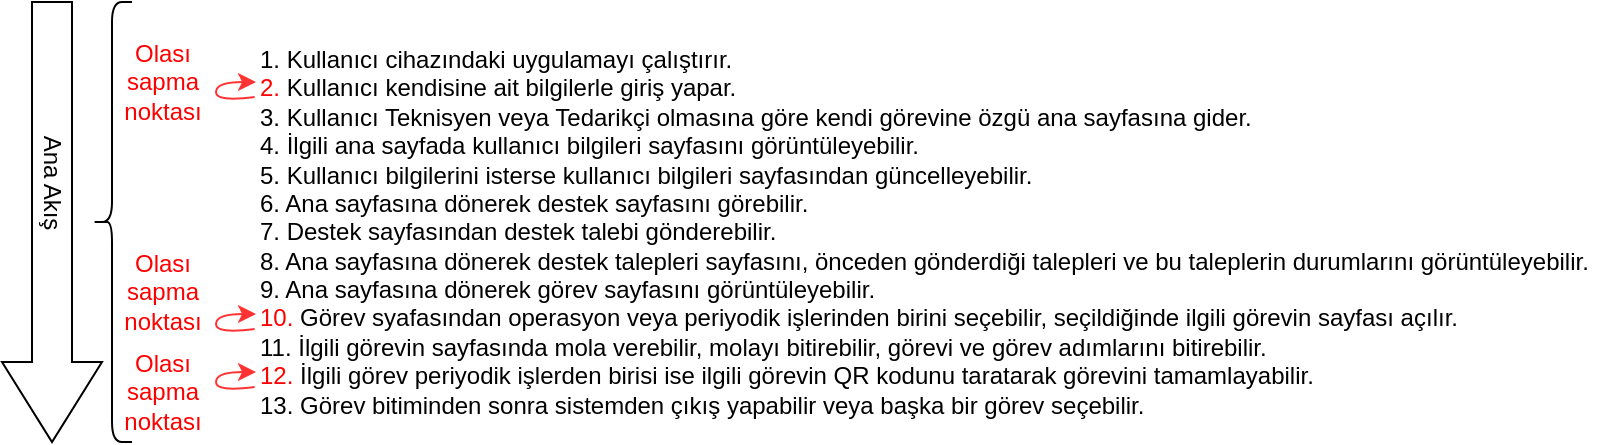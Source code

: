<mxfile version="18.0.1" type="device"><diagram id="ABUQbpW2NpHt7xh1691g" name="Sayfa -1"><mxGraphModel dx="918" dy="721" grid="1" gridSize="10" guides="1" tooltips="1" connect="1" arrows="1" fold="1" page="1" pageScale="1" pageWidth="827" pageHeight="1169" math="0" shadow="0"><root><mxCell id="0"/><mxCell id="1" parent="0"/><mxCell id="wCBV4kC1KiI1mC1PXVW9-2" value="" style="html=1;shadow=0;dashed=0;align=center;verticalAlign=middle;shape=mxgraph.arrows2.arrow;dy=0.6;dx=40;notch=0;direction=south;" vertex="1" parent="1"><mxGeometry x="20" y="40" width="50" height="220" as="geometry"/></mxCell><mxCell id="wCBV4kC1KiI1mC1PXVW9-3" value="" style="shape=curlyBracket;whiteSpace=wrap;html=1;rounded=1;" vertex="1" parent="1"><mxGeometry x="65" y="40" width="20" height="220" as="geometry"/></mxCell><mxCell id="wCBV4kC1KiI1mC1PXVW9-8" value="&lt;div&gt;1. Kullanıcı cihazındaki uygulamayı çalıştırır.&lt;/div&gt;&lt;div&gt;&lt;font color=&quot;#ff0000&quot;&gt;2.&lt;/font&gt; Kullanıcı kendisine ait bilgilerle giriş yapar.&lt;/div&gt;&lt;div&gt;3. Kullanıcı Teknisyen veya Tedarikçi olmasına göre kendi görevine özgü ana sayfasına gider.&lt;/div&gt;&lt;div&gt;4. İlgili ana sayfada kullanıcı bilgileri sayfasını görüntüleyebilir.&lt;/div&gt;&lt;div&gt;5. Kullanıcı bilgilerini isterse kullanıcı bilgileri sayfasından güncelleyebilir.&lt;/div&gt;&lt;div&gt;6. Ana sayfasına dönerek destek sayfasını görebilir.&lt;/div&gt;&lt;div&gt;7. Destek sayfasından destek talebi gönderebilir.&lt;/div&gt;&lt;div&gt;8. Ana sayfasına dönerek destek talepleri sayfasını, önceden gönderdiği talepleri ve bu taleplerin durumlarını görüntüleyebilir.&lt;/div&gt;&lt;div&gt;9. Ana sayfasına dönerek görev sayfasını görüntüleyebilir.&lt;/div&gt;&lt;div&gt;&lt;font color=&quot;#ff0000&quot;&gt;10.&lt;/font&gt; Görev syafasından operasyon veya periyodik işlerinden birini seçebilir, seçildiğinde ilgili görevin sayfası açılır.&lt;/div&gt;&lt;div&gt;11. İlgili görevin sayfasında mola verebilir, molayı bitirebilir, görevi ve görev adımlarını bitirebilir.&lt;/div&gt;&lt;div&gt;&lt;font color=&quot;#ff0000&quot;&gt;12.&lt;/font&gt; İlgili görev periyodik işlerden birisi ise ilgili görevin QR kodunu taratarak görevini tamamlayabilir.&lt;/div&gt;&lt;div&gt;13. Görev bitiminden sonra sistemden çıkış yapabilir veya başka bir görev seçebilir.&amp;nbsp;&lt;/div&gt;" style="text;html=1;align=left;verticalAlign=middle;resizable=0;points=[];autosize=1;strokeColor=none;fillColor=none;" vertex="1" parent="1"><mxGeometry x="147" y="60" width="680" height="190" as="geometry"/></mxCell><mxCell id="wCBV4kC1KiI1mC1PXVW9-9" value="Ana Akış" style="text;html=1;align=center;verticalAlign=middle;resizable=0;points=[];autosize=1;strokeColor=none;fillColor=none;flipV=0;flipH=1;rotation=90;" vertex="1" parent="1"><mxGeometry x="15" y="120" width="60" height="20" as="geometry"/></mxCell><mxCell id="wCBV4kC1KiI1mC1PXVW9-10" value="" style="curved=1;endArrow=classic;html=1;rounded=0;fillColor=#f8cecc;strokeColor=#FF3333;exitX=-0.001;exitY=0.145;exitDx=0;exitDy=0;exitPerimeter=0;" edge="1" parent="1" source="wCBV4kC1KiI1mC1PXVW9-8"><mxGeometry width="50" height="50" relative="1" as="geometry"><mxPoint x="147" y="90" as="sourcePoint"/><mxPoint x="147" y="80" as="targetPoint"/><Array as="points"><mxPoint x="127" y="90"/><mxPoint x="127" y="80"/></Array></mxGeometry></mxCell><mxCell id="wCBV4kC1KiI1mC1PXVW9-11" value="" style="curved=1;endArrow=classic;html=1;rounded=0;fillColor=#f8cecc;strokeColor=#FF3333;exitX=-0.001;exitY=0.145;exitDx=0;exitDy=0;exitPerimeter=0;" edge="1" parent="1"><mxGeometry width="50" height="50" relative="1" as="geometry"><mxPoint x="146.32" y="203.55" as="sourcePoint"/><mxPoint x="147" y="196" as="targetPoint"/><Array as="points"><mxPoint x="127" y="206"/><mxPoint x="127" y="196"/></Array></mxGeometry></mxCell><mxCell id="wCBV4kC1KiI1mC1PXVW9-12" value="" style="curved=1;endArrow=classic;html=1;rounded=0;fillColor=#f8cecc;strokeColor=#FF3333;exitX=-0.001;exitY=0.145;exitDx=0;exitDy=0;exitPerimeter=0;" edge="1" parent="1"><mxGeometry width="50" height="50" relative="1" as="geometry"><mxPoint x="146.32" y="232.55" as="sourcePoint"/><mxPoint x="147" y="225" as="targetPoint"/><Array as="points"><mxPoint x="127" y="235"/><mxPoint x="127" y="225"/></Array></mxGeometry></mxCell><mxCell id="wCBV4kC1KiI1mC1PXVW9-13" value="Olası &lt;br&gt;sapma &lt;br&gt;noktası" style="text;html=1;align=center;verticalAlign=middle;resizable=0;points=[];autosize=1;strokeColor=none;fillColor=none;fontColor=#FF0000;" vertex="1" parent="1"><mxGeometry x="75" y="55" width="50" height="50" as="geometry"/></mxCell><mxCell id="wCBV4kC1KiI1mC1PXVW9-14" value="Olası &lt;br&gt;sapma &lt;br&gt;noktası" style="text;html=1;align=center;verticalAlign=middle;resizable=0;points=[];autosize=1;strokeColor=none;fillColor=none;fontColor=#FF0000;" vertex="1" parent="1"><mxGeometry x="75" y="160" width="50" height="50" as="geometry"/></mxCell><mxCell id="wCBV4kC1KiI1mC1PXVW9-15" value="Olası &lt;br&gt;sapma &lt;br&gt;noktası" style="text;html=1;align=center;verticalAlign=middle;resizable=0;points=[];autosize=1;strokeColor=none;fillColor=none;fontColor=#FF0000;" vertex="1" parent="1"><mxGeometry x="75" y="210" width="50" height="50" as="geometry"/></mxCell></root></mxGraphModel></diagram></mxfile>
